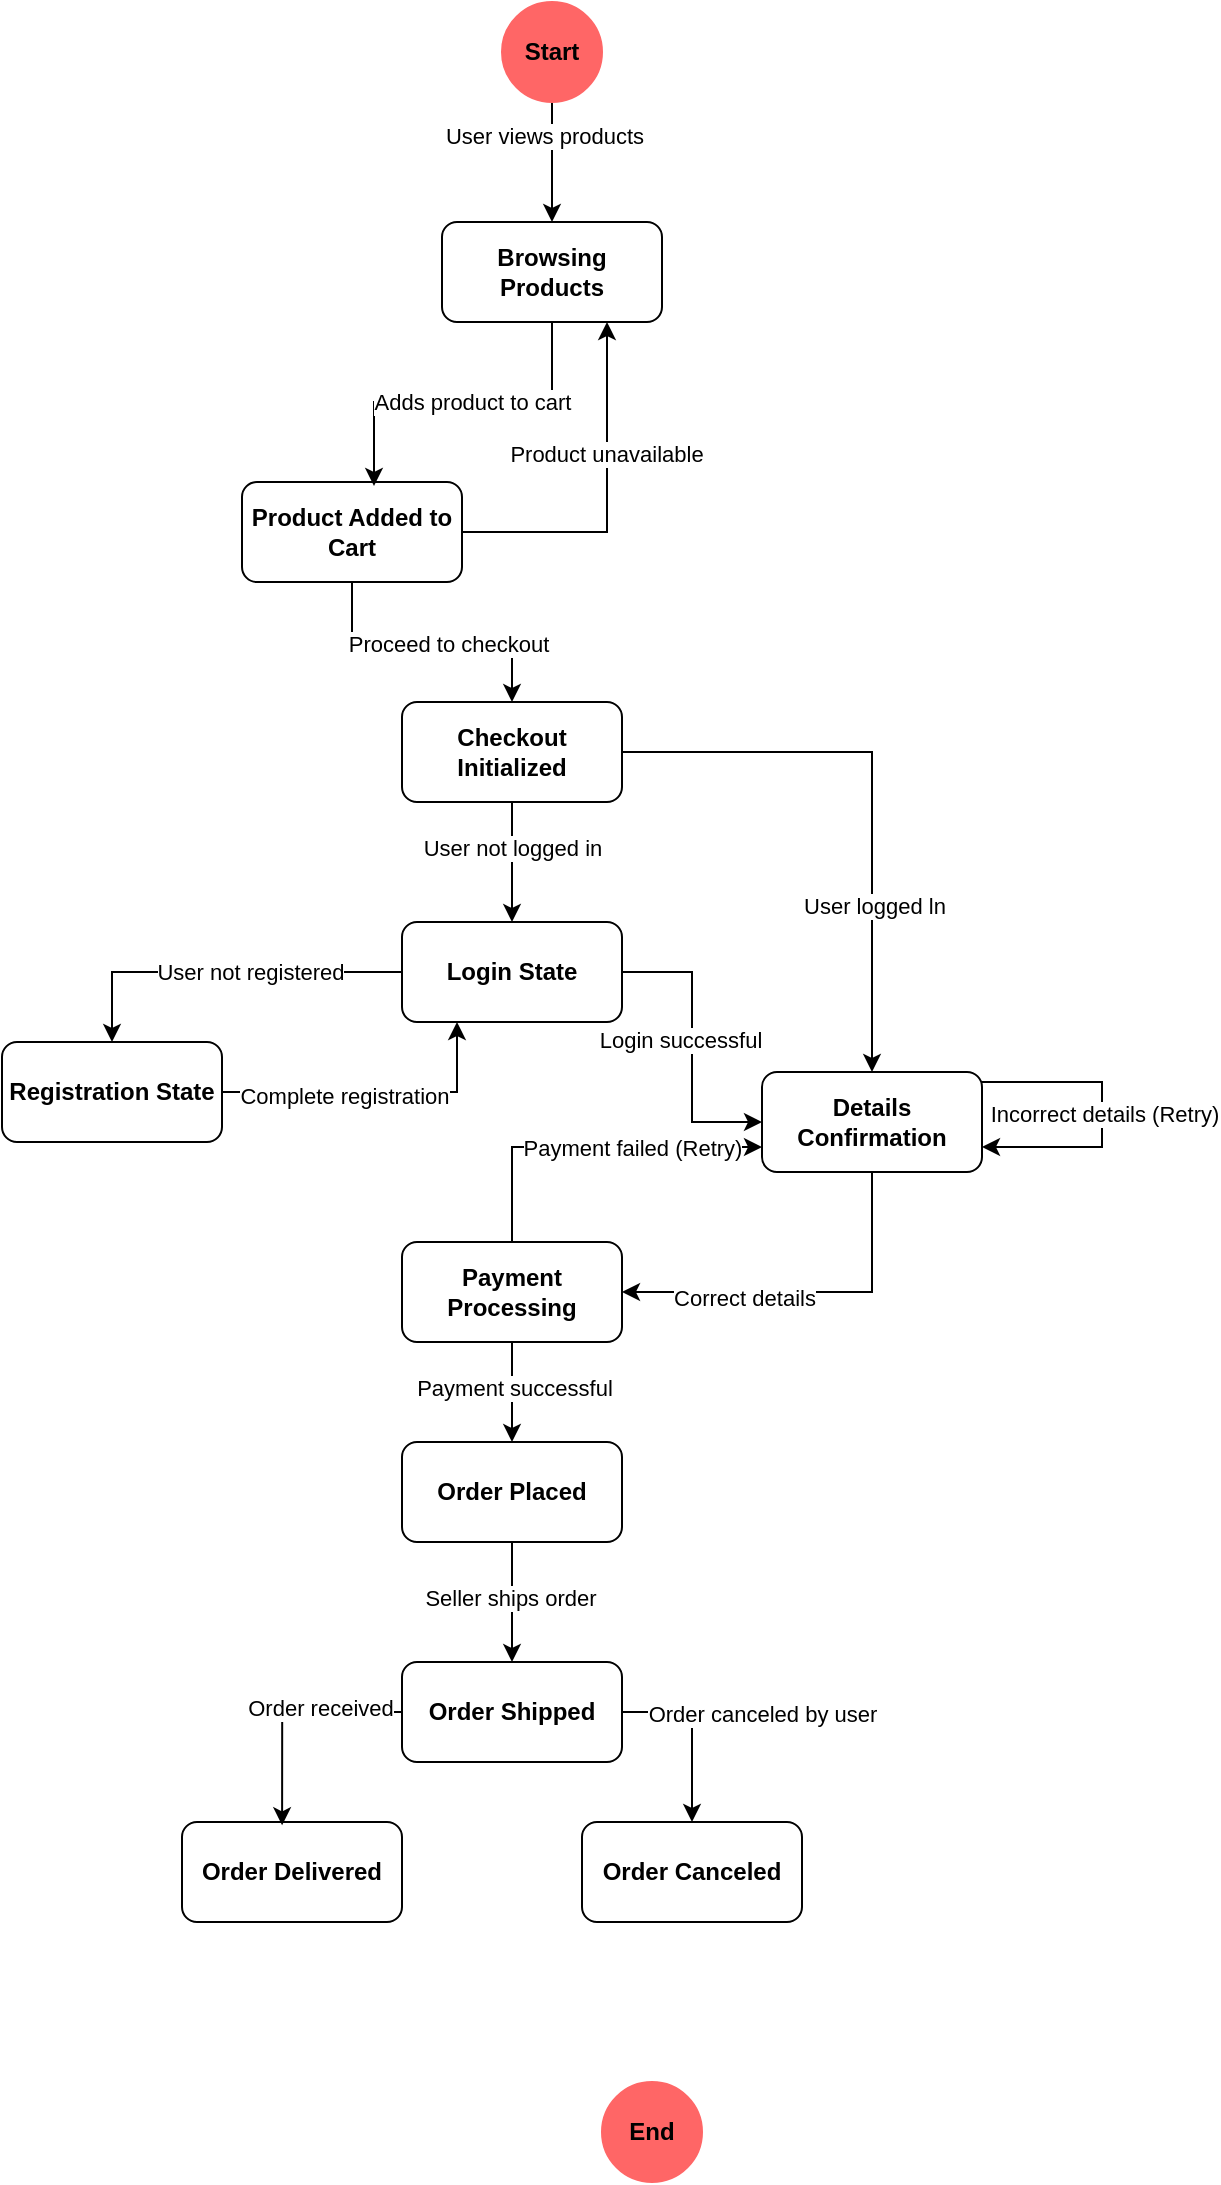 <mxfile version="26.0.16">
  <diagram name="Page-1" id="oYD3uHRmwrLpSdmWY5ze">
    <mxGraphModel dx="819" dy="446" grid="1" gridSize="10" guides="1" tooltips="1" connect="1" arrows="1" fold="1" page="1" pageScale="1" pageWidth="827" pageHeight="1169" math="0" shadow="0">
      <root>
        <mxCell id="0" />
        <mxCell id="1" parent="0" />
        <mxCell id="3aBxfAc6B3ISBCiD3E7I-14" value="" style="edgeStyle=orthogonalEdgeStyle;rounded=0;orthogonalLoop=1;jettySize=auto;html=1;" edge="1" parent="1" source="3aBxfAc6B3ISBCiD3E7I-1" target="3aBxfAc6B3ISBCiD3E7I-2">
          <mxGeometry relative="1" as="geometry" />
        </mxCell>
        <mxCell id="3aBxfAc6B3ISBCiD3E7I-15" value="User views products" style="edgeLabel;html=1;align=center;verticalAlign=middle;resizable=0;points=[];" vertex="1" connectable="0" parent="3aBxfAc6B3ISBCiD3E7I-14">
          <mxGeometry x="-0.433" y="-4" relative="1" as="geometry">
            <mxPoint as="offset" />
          </mxGeometry>
        </mxCell>
        <mxCell id="3aBxfAc6B3ISBCiD3E7I-1" value="Start" style="ellipse;whiteSpace=wrap;html=1;aspect=fixed;fillColor=#FF6666;strokeColor=#FF6666;fontStyle=1" vertex="1" parent="1">
          <mxGeometry x="440" width="50" height="50" as="geometry" />
        </mxCell>
        <mxCell id="3aBxfAc6B3ISBCiD3E7I-2" value="Browsing Products" style="rounded=1;whiteSpace=wrap;html=1;fontStyle=1" vertex="1" parent="1">
          <mxGeometry x="410" y="110" width="110" height="50" as="geometry" />
        </mxCell>
        <mxCell id="3aBxfAc6B3ISBCiD3E7I-18" style="edgeStyle=orthogonalEdgeStyle;rounded=0;orthogonalLoop=1;jettySize=auto;html=1;exitX=1;exitY=0.5;exitDx=0;exitDy=0;entryX=0.75;entryY=1;entryDx=0;entryDy=0;" edge="1" parent="1" source="3aBxfAc6B3ISBCiD3E7I-3" target="3aBxfAc6B3ISBCiD3E7I-2">
          <mxGeometry relative="1" as="geometry" />
        </mxCell>
        <mxCell id="3aBxfAc6B3ISBCiD3E7I-19" value="Product unavailable" style="edgeLabel;html=1;align=center;verticalAlign=middle;resizable=0;points=[];" vertex="1" connectable="0" parent="3aBxfAc6B3ISBCiD3E7I-18">
          <mxGeometry x="0.256" y="2" relative="1" as="geometry">
            <mxPoint x="1" as="offset" />
          </mxGeometry>
        </mxCell>
        <mxCell id="3aBxfAc6B3ISBCiD3E7I-20" style="edgeStyle=orthogonalEdgeStyle;rounded=0;orthogonalLoop=1;jettySize=auto;html=1;entryX=0.5;entryY=0;entryDx=0;entryDy=0;" edge="1" parent="1" source="3aBxfAc6B3ISBCiD3E7I-3" target="3aBxfAc6B3ISBCiD3E7I-4">
          <mxGeometry relative="1" as="geometry" />
        </mxCell>
        <mxCell id="3aBxfAc6B3ISBCiD3E7I-21" value="Proceed to checkout" style="edgeLabel;html=1;align=center;verticalAlign=middle;resizable=0;points=[];" vertex="1" connectable="0" parent="3aBxfAc6B3ISBCiD3E7I-20">
          <mxGeometry x="0.114" y="-1" relative="1" as="geometry">
            <mxPoint as="offset" />
          </mxGeometry>
        </mxCell>
        <mxCell id="3aBxfAc6B3ISBCiD3E7I-3" value="Product Added to Cart" style="rounded=1;whiteSpace=wrap;html=1;fontStyle=1" vertex="1" parent="1">
          <mxGeometry x="310" y="240" width="110" height="50" as="geometry" />
        </mxCell>
        <mxCell id="3aBxfAc6B3ISBCiD3E7I-23" value="" style="edgeStyle=orthogonalEdgeStyle;rounded=0;orthogonalLoop=1;jettySize=auto;html=1;" edge="1" parent="1" source="3aBxfAc6B3ISBCiD3E7I-4" target="3aBxfAc6B3ISBCiD3E7I-5">
          <mxGeometry relative="1" as="geometry" />
        </mxCell>
        <mxCell id="3aBxfAc6B3ISBCiD3E7I-24" value="User not logged in" style="edgeLabel;html=1;align=center;verticalAlign=middle;resizable=0;points=[];" vertex="1" connectable="0" parent="3aBxfAc6B3ISBCiD3E7I-23">
          <mxGeometry x="-0.233" relative="1" as="geometry">
            <mxPoint as="offset" />
          </mxGeometry>
        </mxCell>
        <mxCell id="3aBxfAc6B3ISBCiD3E7I-32" style="edgeStyle=orthogonalEdgeStyle;rounded=0;orthogonalLoop=1;jettySize=auto;html=1;entryX=0.5;entryY=0;entryDx=0;entryDy=0;" edge="1" parent="1" source="3aBxfAc6B3ISBCiD3E7I-4" target="3aBxfAc6B3ISBCiD3E7I-7">
          <mxGeometry relative="1" as="geometry" />
        </mxCell>
        <mxCell id="3aBxfAc6B3ISBCiD3E7I-33" value="User logged ln" style="edgeLabel;html=1;align=center;verticalAlign=middle;resizable=0;points=[];" vertex="1" connectable="0" parent="3aBxfAc6B3ISBCiD3E7I-32">
          <mxGeometry x="0.417" y="1" relative="1" as="geometry">
            <mxPoint as="offset" />
          </mxGeometry>
        </mxCell>
        <mxCell id="3aBxfAc6B3ISBCiD3E7I-4" value="Checkout Initialized" style="rounded=1;whiteSpace=wrap;html=1;fontStyle=1" vertex="1" parent="1">
          <mxGeometry x="390" y="350" width="110" height="50" as="geometry" />
        </mxCell>
        <mxCell id="3aBxfAc6B3ISBCiD3E7I-25" style="edgeStyle=orthogonalEdgeStyle;rounded=0;orthogonalLoop=1;jettySize=auto;html=1;entryX=0.5;entryY=0;entryDx=0;entryDy=0;" edge="1" parent="1" source="3aBxfAc6B3ISBCiD3E7I-5" target="3aBxfAc6B3ISBCiD3E7I-6">
          <mxGeometry relative="1" as="geometry" />
        </mxCell>
        <mxCell id="3aBxfAc6B3ISBCiD3E7I-26" value="User not registered" style="edgeLabel;html=1;align=center;verticalAlign=middle;resizable=0;points=[];" vertex="1" connectable="0" parent="3aBxfAc6B3ISBCiD3E7I-25">
          <mxGeometry x="-0.156" relative="1" as="geometry">
            <mxPoint as="offset" />
          </mxGeometry>
        </mxCell>
        <mxCell id="3aBxfAc6B3ISBCiD3E7I-30" style="edgeStyle=orthogonalEdgeStyle;rounded=0;orthogonalLoop=1;jettySize=auto;html=1;entryX=0;entryY=0.5;entryDx=0;entryDy=0;" edge="1" parent="1" source="3aBxfAc6B3ISBCiD3E7I-5" target="3aBxfAc6B3ISBCiD3E7I-7">
          <mxGeometry relative="1" as="geometry" />
        </mxCell>
        <mxCell id="3aBxfAc6B3ISBCiD3E7I-31" value="Login successful" style="edgeLabel;html=1;align=center;verticalAlign=middle;resizable=0;points=[];" vertex="1" connectable="0" parent="3aBxfAc6B3ISBCiD3E7I-30">
          <mxGeometry x="-0.046" y="-6" relative="1" as="geometry">
            <mxPoint as="offset" />
          </mxGeometry>
        </mxCell>
        <mxCell id="3aBxfAc6B3ISBCiD3E7I-5" value="Login State" style="rounded=1;whiteSpace=wrap;html=1;fontStyle=1" vertex="1" parent="1">
          <mxGeometry x="390" y="460" width="110" height="50" as="geometry" />
        </mxCell>
        <mxCell id="3aBxfAc6B3ISBCiD3E7I-27" style="edgeStyle=orthogonalEdgeStyle;rounded=0;orthogonalLoop=1;jettySize=auto;html=1;exitX=1;exitY=0.5;exitDx=0;exitDy=0;entryX=0.25;entryY=1;entryDx=0;entryDy=0;" edge="1" parent="1" source="3aBxfAc6B3ISBCiD3E7I-6" target="3aBxfAc6B3ISBCiD3E7I-5">
          <mxGeometry relative="1" as="geometry" />
        </mxCell>
        <mxCell id="3aBxfAc6B3ISBCiD3E7I-29" value="Complete registration" style="edgeLabel;html=1;align=center;verticalAlign=middle;resizable=0;points=[];" vertex="1" connectable="0" parent="3aBxfAc6B3ISBCiD3E7I-27">
          <mxGeometry x="-0.2" y="-2" relative="1" as="geometry">
            <mxPoint as="offset" />
          </mxGeometry>
        </mxCell>
        <mxCell id="3aBxfAc6B3ISBCiD3E7I-6" value="Registration State" style="rounded=1;whiteSpace=wrap;html=1;fontStyle=1" vertex="1" parent="1">
          <mxGeometry x="190" y="520" width="110" height="50" as="geometry" />
        </mxCell>
        <mxCell id="3aBxfAc6B3ISBCiD3E7I-35" style="edgeStyle=orthogonalEdgeStyle;rounded=0;orthogonalLoop=1;jettySize=auto;html=1;entryX=1;entryY=0.75;entryDx=0;entryDy=0;" edge="1" parent="1" source="3aBxfAc6B3ISBCiD3E7I-7" target="3aBxfAc6B3ISBCiD3E7I-7">
          <mxGeometry relative="1" as="geometry">
            <mxPoint x="720" y="560" as="targetPoint" />
            <Array as="points">
              <mxPoint x="740" y="540" />
              <mxPoint x="740" y="573" />
            </Array>
          </mxGeometry>
        </mxCell>
        <mxCell id="3aBxfAc6B3ISBCiD3E7I-36" value="Incorrect details (Retry)" style="edgeLabel;html=1;align=center;verticalAlign=middle;resizable=0;points=[];" vertex="1" connectable="0" parent="3aBxfAc6B3ISBCiD3E7I-35">
          <mxGeometry x="-0.002" y="1" relative="1" as="geometry">
            <mxPoint as="offset" />
          </mxGeometry>
        </mxCell>
        <mxCell id="3aBxfAc6B3ISBCiD3E7I-37" style="edgeStyle=orthogonalEdgeStyle;rounded=0;orthogonalLoop=1;jettySize=auto;html=1;entryX=1;entryY=0.5;entryDx=0;entryDy=0;" edge="1" parent="1" source="3aBxfAc6B3ISBCiD3E7I-7" target="3aBxfAc6B3ISBCiD3E7I-8">
          <mxGeometry relative="1" as="geometry">
            <Array as="points">
              <mxPoint x="625" y="645" />
            </Array>
          </mxGeometry>
        </mxCell>
        <mxCell id="3aBxfAc6B3ISBCiD3E7I-38" value="Correct details" style="edgeLabel;html=1;align=center;verticalAlign=middle;resizable=0;points=[];" vertex="1" connectable="0" parent="3aBxfAc6B3ISBCiD3E7I-37">
          <mxGeometry x="0.342" y="3" relative="1" as="geometry">
            <mxPoint as="offset" />
          </mxGeometry>
        </mxCell>
        <mxCell id="3aBxfAc6B3ISBCiD3E7I-7" value="Details Confirmation" style="rounded=1;whiteSpace=wrap;html=1;fontStyle=1" vertex="1" parent="1">
          <mxGeometry x="570" y="535" width="110" height="50" as="geometry" />
        </mxCell>
        <mxCell id="3aBxfAc6B3ISBCiD3E7I-39" style="edgeStyle=orthogonalEdgeStyle;rounded=0;orthogonalLoop=1;jettySize=auto;html=1;exitX=0.5;exitY=0;exitDx=0;exitDy=0;entryX=0;entryY=0.75;entryDx=0;entryDy=0;" edge="1" parent="1" source="3aBxfAc6B3ISBCiD3E7I-8" target="3aBxfAc6B3ISBCiD3E7I-7">
          <mxGeometry relative="1" as="geometry" />
        </mxCell>
        <mxCell id="3aBxfAc6B3ISBCiD3E7I-40" value="Payment failed (Retry)" style="edgeLabel;html=1;align=center;verticalAlign=middle;resizable=0;points=[];" vertex="1" connectable="0" parent="3aBxfAc6B3ISBCiD3E7I-39">
          <mxGeometry x="0.246" relative="1" as="geometry">
            <mxPoint as="offset" />
          </mxGeometry>
        </mxCell>
        <mxCell id="3aBxfAc6B3ISBCiD3E7I-41" value="" style="edgeStyle=orthogonalEdgeStyle;rounded=0;orthogonalLoop=1;jettySize=auto;html=1;" edge="1" parent="1" source="3aBxfAc6B3ISBCiD3E7I-8" target="3aBxfAc6B3ISBCiD3E7I-9">
          <mxGeometry relative="1" as="geometry" />
        </mxCell>
        <mxCell id="3aBxfAc6B3ISBCiD3E7I-42" value="Payment successful" style="edgeLabel;html=1;align=center;verticalAlign=middle;resizable=0;points=[];" vertex="1" connectable="0" parent="3aBxfAc6B3ISBCiD3E7I-41">
          <mxGeometry x="-0.1" y="1" relative="1" as="geometry">
            <mxPoint as="offset" />
          </mxGeometry>
        </mxCell>
        <mxCell id="3aBxfAc6B3ISBCiD3E7I-8" value="Payment Processing" style="rounded=1;whiteSpace=wrap;html=1;fontStyle=1" vertex="1" parent="1">
          <mxGeometry x="390" y="620" width="110" height="50" as="geometry" />
        </mxCell>
        <mxCell id="3aBxfAc6B3ISBCiD3E7I-43" value="" style="edgeStyle=orthogonalEdgeStyle;rounded=0;orthogonalLoop=1;jettySize=auto;html=1;" edge="1" parent="1" source="3aBxfAc6B3ISBCiD3E7I-9" target="3aBxfAc6B3ISBCiD3E7I-10">
          <mxGeometry relative="1" as="geometry" />
        </mxCell>
        <mxCell id="3aBxfAc6B3ISBCiD3E7I-45" value="Seller ships order" style="edgeLabel;html=1;align=center;verticalAlign=middle;resizable=0;points=[];" vertex="1" connectable="0" parent="3aBxfAc6B3ISBCiD3E7I-43">
          <mxGeometry x="-0.083" y="-1" relative="1" as="geometry">
            <mxPoint as="offset" />
          </mxGeometry>
        </mxCell>
        <mxCell id="3aBxfAc6B3ISBCiD3E7I-9" value="Order Placed" style="rounded=1;whiteSpace=wrap;html=1;fontStyle=1" vertex="1" parent="1">
          <mxGeometry x="390" y="720" width="110" height="50" as="geometry" />
        </mxCell>
        <mxCell id="3aBxfAc6B3ISBCiD3E7I-48" style="edgeStyle=orthogonalEdgeStyle;rounded=0;orthogonalLoop=1;jettySize=auto;html=1;entryX=0.5;entryY=0;entryDx=0;entryDy=0;" edge="1" parent="1" source="3aBxfAc6B3ISBCiD3E7I-10" target="3aBxfAc6B3ISBCiD3E7I-12">
          <mxGeometry relative="1" as="geometry">
            <mxPoint x="560" y="900" as="targetPoint" />
            <Array as="points">
              <mxPoint x="535" y="855" />
            </Array>
          </mxGeometry>
        </mxCell>
        <mxCell id="3aBxfAc6B3ISBCiD3E7I-49" value="Order canceled by user" style="edgeLabel;html=1;align=center;verticalAlign=middle;resizable=0;points=[];" vertex="1" connectable="0" parent="3aBxfAc6B3ISBCiD3E7I-48">
          <mxGeometry x="0.39" y="1" relative="1" as="geometry">
            <mxPoint x="34" y="-27" as="offset" />
          </mxGeometry>
        </mxCell>
        <mxCell id="3aBxfAc6B3ISBCiD3E7I-10" value="Order Shipped" style="rounded=1;whiteSpace=wrap;html=1;fontStyle=1" vertex="1" parent="1">
          <mxGeometry x="390" y="830" width="110" height="50" as="geometry" />
        </mxCell>
        <mxCell id="3aBxfAc6B3ISBCiD3E7I-11" value="Order Delivered" style="rounded=1;whiteSpace=wrap;html=1;fontStyle=1" vertex="1" parent="1">
          <mxGeometry x="280" y="910" width="110" height="50" as="geometry" />
        </mxCell>
        <mxCell id="3aBxfAc6B3ISBCiD3E7I-12" value="Order Canceled" style="rounded=1;whiteSpace=wrap;html=1;fontStyle=1" vertex="1" parent="1">
          <mxGeometry x="480" y="910" width="110" height="50" as="geometry" />
        </mxCell>
        <mxCell id="3aBxfAc6B3ISBCiD3E7I-13" value="End" style="ellipse;whiteSpace=wrap;html=1;aspect=fixed;fillColor=#FF6666;strokeColor=#FF6666;fontStyle=1" vertex="1" parent="1">
          <mxGeometry x="490" y="1040" width="50" height="50" as="geometry" />
        </mxCell>
        <mxCell id="3aBxfAc6B3ISBCiD3E7I-16" style="edgeStyle=orthogonalEdgeStyle;rounded=0;orthogonalLoop=1;jettySize=auto;html=1;entryX=0.6;entryY=0.04;entryDx=0;entryDy=0;entryPerimeter=0;" edge="1" parent="1" source="3aBxfAc6B3ISBCiD3E7I-2" target="3aBxfAc6B3ISBCiD3E7I-3">
          <mxGeometry relative="1" as="geometry" />
        </mxCell>
        <mxCell id="3aBxfAc6B3ISBCiD3E7I-17" value="Adds product to cart" style="edgeLabel;html=1;align=center;verticalAlign=middle;resizable=0;points=[];" vertex="1" connectable="0" parent="3aBxfAc6B3ISBCiD3E7I-16">
          <mxGeometry x="-0.064" relative="1" as="geometry">
            <mxPoint as="offset" />
          </mxGeometry>
        </mxCell>
        <mxCell id="3aBxfAc6B3ISBCiD3E7I-46" style="edgeStyle=orthogonalEdgeStyle;rounded=0;orthogonalLoop=1;jettySize=auto;html=1;entryX=0.455;entryY=0.033;entryDx=0;entryDy=0;entryPerimeter=0;" edge="1" parent="1" source="3aBxfAc6B3ISBCiD3E7I-10" target="3aBxfAc6B3ISBCiD3E7I-11">
          <mxGeometry relative="1" as="geometry">
            <Array as="points">
              <mxPoint x="330" y="855" />
            </Array>
          </mxGeometry>
        </mxCell>
        <mxCell id="3aBxfAc6B3ISBCiD3E7I-47" value="Order received" style="edgeLabel;html=1;align=center;verticalAlign=middle;resizable=0;points=[];" vertex="1" connectable="0" parent="3aBxfAc6B3ISBCiD3E7I-46">
          <mxGeometry x="-0.285" y="-2" relative="1" as="geometry">
            <mxPoint as="offset" />
          </mxGeometry>
        </mxCell>
      </root>
    </mxGraphModel>
  </diagram>
</mxfile>
